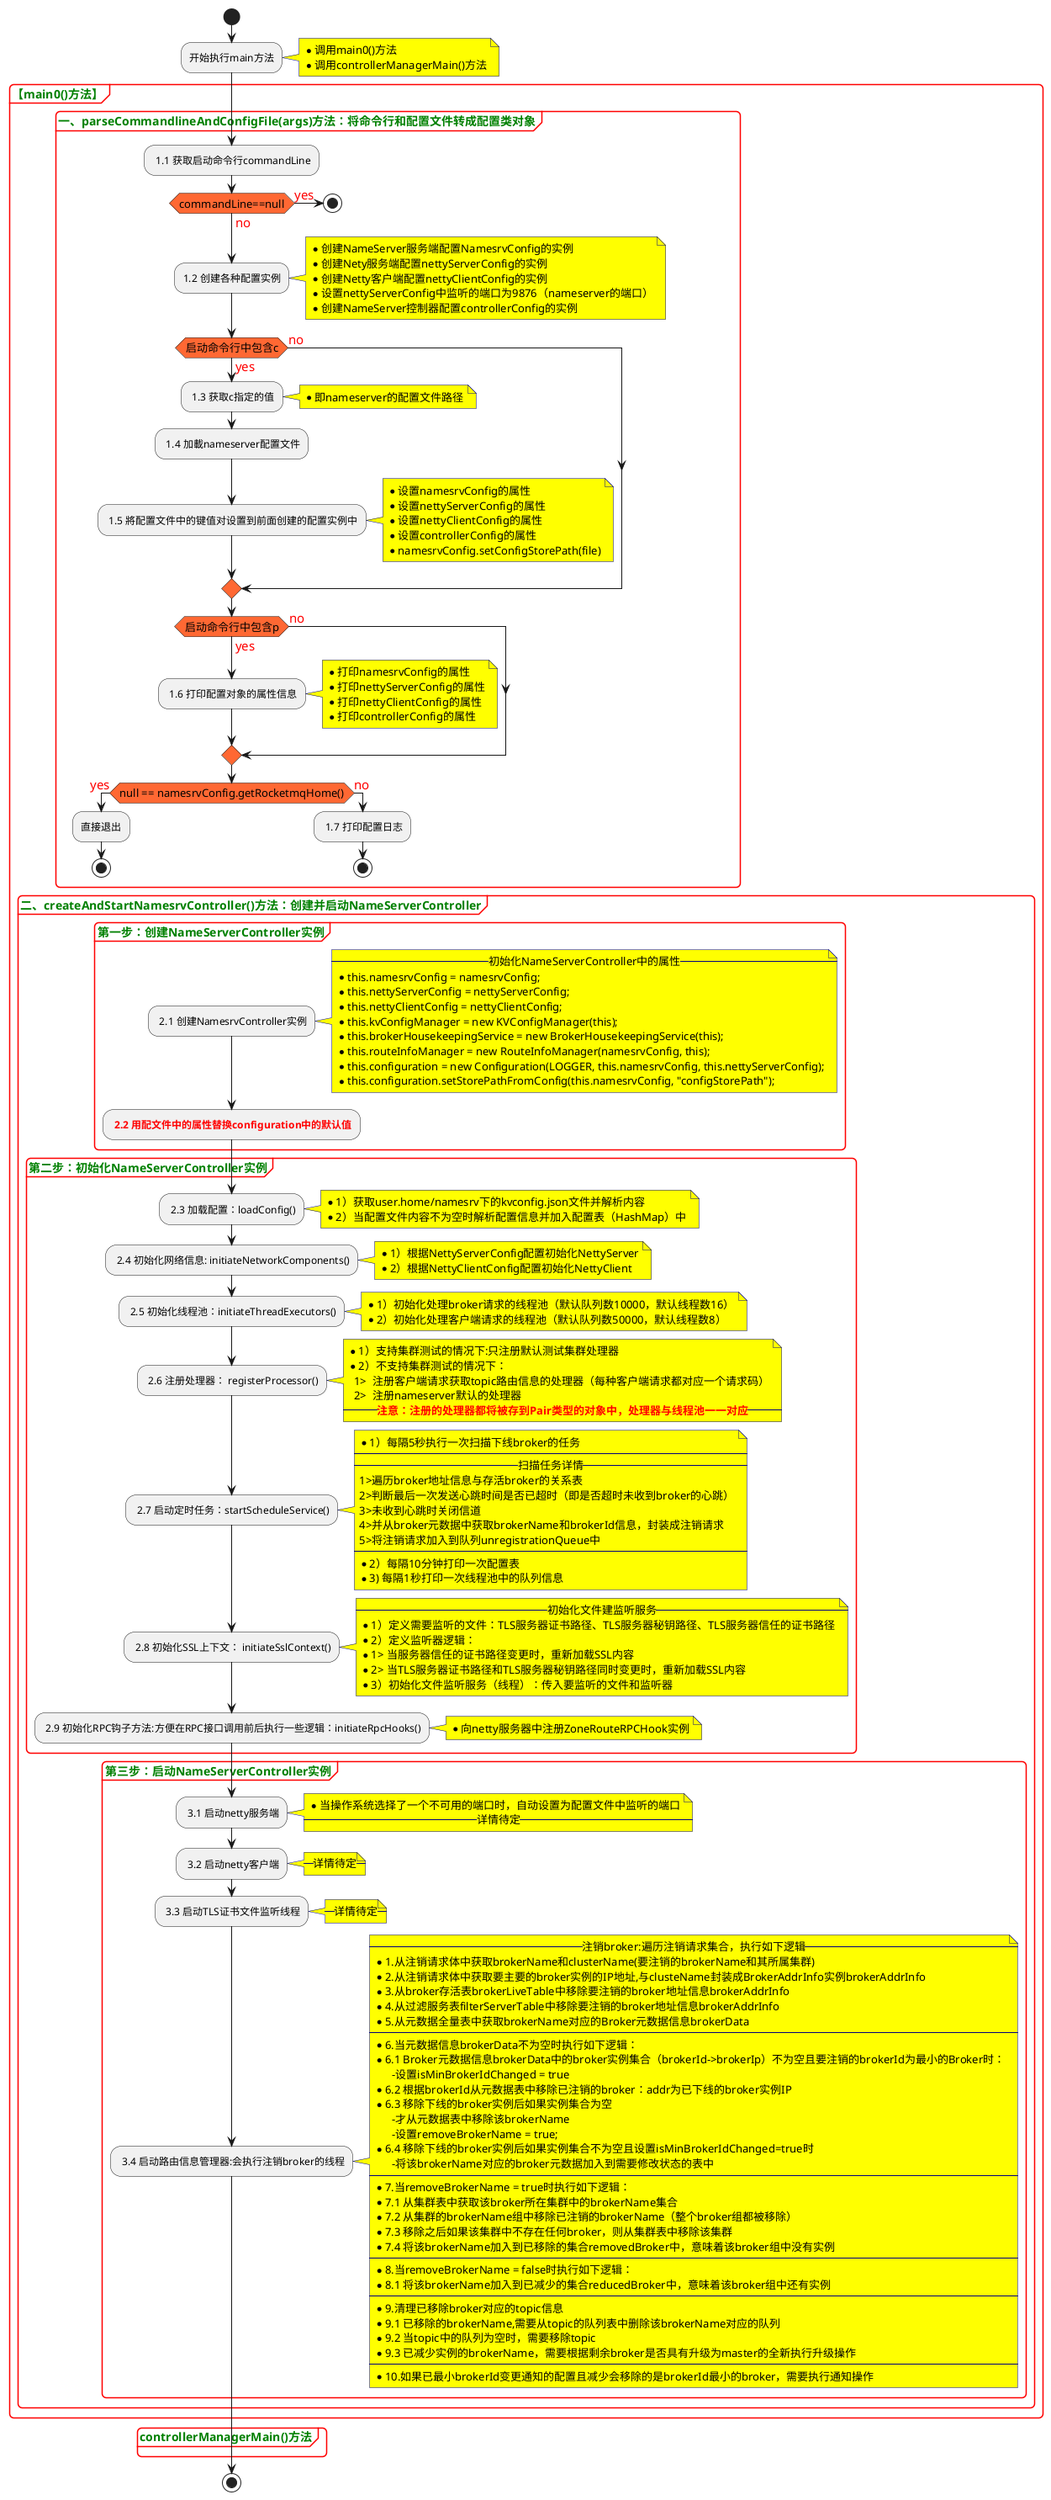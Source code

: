 @startuml
<style>
activityDiagram {
  /'BackgroundColor #33668E
  BorderColor #33668E
  FontColor #888
  FontName arial'/

  diamond {
    BackgroundColor #FF6833
    FontColor black
    FontName arial
    FontSize 13
  }
  arrow {
    FontColor red
    FontName arial
    FontSize 15
  }
  partition {
    LineColor red
    FontColor green
    RoundCorner 10
    /'BackgroundColor PeachPuff'/
  }
  note {
    FontColor black
    LineColor Navy
    BackgroundColor yellow
  }
}
</style>
start
:开始执行main方法;
note right
* 调用main0()方法
* 调用controllerManagerMain()方法
end note
/'第一部分：执行main0方法'/
partition "**<color:green><b>【main0()方法】**" {
/'在main0方法中执行加载配置命令和配置文件，转化成配置对象的方法'/
partition "**<color:green><b>一、parseCommandlineAndConfigFile(args)方法：将命令行和配置文件转成配置类对象**" {
: 1.1 获取启动命令行commandLine;
/'初始化各种配置'/
if(commandLine==null) then(yes)
stop
else(no)
:1.2 创建各种配置实例;
note right
* 创建NameServer服务端配置NamesrvConfig的实例
* 创建Nety服务端配置nettyServerConfig的实例
* 创建Netty客户端配置nettyClientConfig的实例
* 设置nettyServerConfig中监听的端口为9876（nameserver的端口）
* 创建NameServer控制器配置controllerConfig的实例
end note
endif
/'获取命令行中nameserver的配置文件，-n 即configFile的路径'/
if(启动命令行中包含c) then(yes)
: 1.3 获取c指定的值;
note right
* 即nameserver的配置文件路径
end note
: 1.4 加載nameserver配置文件;
: 1.5 將配置文件中的键值对设置到前面创建的配置实例中;
note right
* 设置namesrvConfig的属性
* 设置nettyServerConfig的属性
* 设置nettyClientConfig的属性
* 设置controllerConfig的属性
* namesrvConfig.setConfigStorePath(file)
end note
else(no)
endif

/'如果命令行中指定的了-p参数，则打印配置项'/
if(启动命令行中包含p) then(yes)
: 1.6 打印配置对象的属性信息;
note right
* 打印namesrvConfig的属性
* 打印nettyServerConfig的属性
* 打印nettyClientConfig的属性
* 打印controllerConfig的属性
end note
else(no)
endif

if(null == namesrvConfig.getRocketmqHome()) then(yes)
:直接退出;
stop
else(no)
: 1.7 打印配置日志;
stop
endif
}
/'在main0方法中执行nameserver控制器的创建和启动方法'/
partition "**<color:green><b>二、createAndStartNamesrvController()方法：创建并启动NameServerController**" {
/'第一步：创建NamesrvController实例'/
partition "**<color:green><b>第一步：创建NameServerController实例**"
: 2.1 创建NamesrvController实例;
note right
--初始化NameServerController中的属性--
* this.namesrvConfig = namesrvConfig;
* this.nettyServerConfig = nettyServerConfig;
* this.nettyClientConfig = nettyClientConfig;
* this.kvConfigManager = new KVConfigManager(this);
* this.brokerHousekeepingService = new BrokerHousekeepingService(this);
* this.routeInfoManager = new RouteInfoManager(namesrvConfig, this);
* this.configuration = new Configuration(LOGGER, this.namesrvConfig, this.nettyServerConfig);
* this.configuration.setStorePathFromConfig(this.namesrvConfig, "configStorePath");
end note
: <color:red><b>2.2 用配文件中的属性替换configuration中的默认值;
}
/'第二步：初始化NameServerController实例'/
partition "**<color:green><b>第二步：初始化NameServerController实例**"
: 2.3 加载配置：loadConfig();
note right
* 1）获取user.home/namesrv下的kvconfig.json文件并解析内容
* 2）当配置文件内容不为空时解析配置信息并加入配置表（HashMap）中
end note
: 2.4 初始化网络信息: initiateNetworkComponents();
note right
* 1）根据NettyServerConfig配置初始化NettyServer
* 2）根据NettyClientConfig配置初始化NettyClient
end note
: 2.5 初始化线程池：initiateThreadExecutors();
note right
* 1）初始化处理broker请求的线程池（默认队列数10000，默认线程数16）
* 2）初始化处理客户端请求的线程池（默认队列数50000，默认线程数8）
end note
: 2.6 注册处理器： registerProcessor();
note right
* 1）支持集群测试的情况下:只注册默认测试集群处理器
* 2）不支持集群测试的情况下：
  1>  注册客户端请求获取topic路由信息的处理器（每种客户端请求都对应一个请求码）
  2>  注册nameserver默认的处理器
--<color:red><b>注意：注册的处理器都将被存到Pair类型的对象中，处理器与线程池一一对应--
end note
: 2.7 启动定时任务：startScheduleService();
note right
* 1）每隔5秒执行一次扫描下线broker的任务
----
--扫描任务详情--
1>遍历broker地址信息与存活broker的关系表
2>判断最后一次发送心跳时间是否已超时（即是否超时未收到broker的心跳）
3>未收到心跳时关闭信道
4>并从broker元数据中获取brokerName和brokerId信息，封装成注销请求
5>将注销请求加入到队列unregistrationQueue中
----
* 2）每隔10分钟打印一次配置表
* 3) 每隔1秒打印一次线程池中的队列信息
end note
: 2.8 初始化SSL上下文： initiateSslContext();
note right
--初始化文件建监听服务--
* 1）定义需要监听的文件：TLS服务器证书路径、TLS服务器秘钥路径、TLS服务器信任的证书路径
* 2）定义监听器逻辑：
* 1> 当服务器信任的证书路径变更时，重新加载SSL内容
* 2> 当TLS服务器证书路径和TLS服务器秘钥路径同时变更时，重新加载SSL内容
* 3）初始化文件监听服务（线程）：传入要监听的文件和监听器
end note
: 2.9 初始化RPC钩子方法:方便在RPC接口调用前后执行一些逻辑：initiateRpcHooks();
note right
* 向netty服务器中注册ZoneRouteRPCHook实例
end note
}

/'第三步：启动NameServerController实例'/
partition "**<color:green><b>第三步：启动NameServerController实例**"
: 3.1 启动netty服务端;
note right
* 当操作系统选择了一个不可用的端口时，自动设置为配置文件中监听的端口
--详情待定--
end note
: 3.2 启动netty客户端;
note right
--详情待定--
end note
: 3.3 启动TLS证书文件监听线程;
note right
--详情待定--
end note
: 3.4 启动路由信息管理器:会执行注销broker的线程;
note right
--注销broker:遍历注销请求集合，执行如下逻辑--
* 1.从注销请求体中获取brokerName和clusterName(要注销的brokerName和其所属集群)
* 2.从注销请求体中获取要主要的broker实例的IP地址,与clusteName封装成BrokerAddrInfo实例brokerAddrInfo
* 3.从broker存活表brokerLiveTable中移除要注销的broker地址信息brokerAddrInfo
* 4.从过滤服务表filterServerTable中移除要注销的broker地址信息brokerAddrInfo
* 5.从元数据全量表中获取brokerName对应的Broker元数据信息brokerData
----
* 6.当元数据信息brokerData不为空时执行如下逻辑：
* 6.1 Broker元数据信息brokerData中的broker实例集合（brokerId->brokerIp）不为空且要注销的brokerId为最小的Broker时：
      -设置isMinBrokerIdChanged = true
* 6.2 根据brokerId从元数据表中移除已注销的broker：addr为已下线的broker实例IP
* 6.3 移除下线的broker实例后如果实例集合为空
      -才从元数据表中移除该brokerName
      -设置removeBrokerName = true;
* 6.4 移除下线的broker实例后如果实例集合不为空且设置isMinBrokerIdChanged=true时
      -将该brokerName对应的broker元数据加入到需要修改状态的表中
----
* 7.当removeBrokerName = true时执行如下逻辑：
* 7.1 从集群表中获取该broker所在集群中的brokerName集合
* 7.2 从集群的brokerName组中移除已注销的brokerName（整个broker组都被移除）
* 7.3 移除之后如果该集群中不存在任何broker，则从集群表中移除该集群
* 7.4 将该brokerName加入到已移除的集合removedBroker中，意味着该broker组中没有实例
----
* 8.当removeBrokerName = false时执行如下逻辑：
* 8.1 将该brokerName加入到已减少的集合reducedBroker中，意味着该broker组中还有实例
----
* 9.清理已移除broker对应的topic信息
* 9.1 已移除的brokerName,需要从topic的队列表中删除该brokerName对应的队列
* 9.2 当topic中的队列为空时，需要移除topic
* 9.3 已减少实例的brokerName，需要根据剩余broker是否具有升级为master的全新执行升级操作
----
* 10.如果已最小brokerId变更通知的配置且减少会移除的是brokerId最小的broker，需要执行通知操作
end note
}
}
}
partition "**<color:#green><b>controllerManagerMain()方法**" {
}
stop
@enduml

